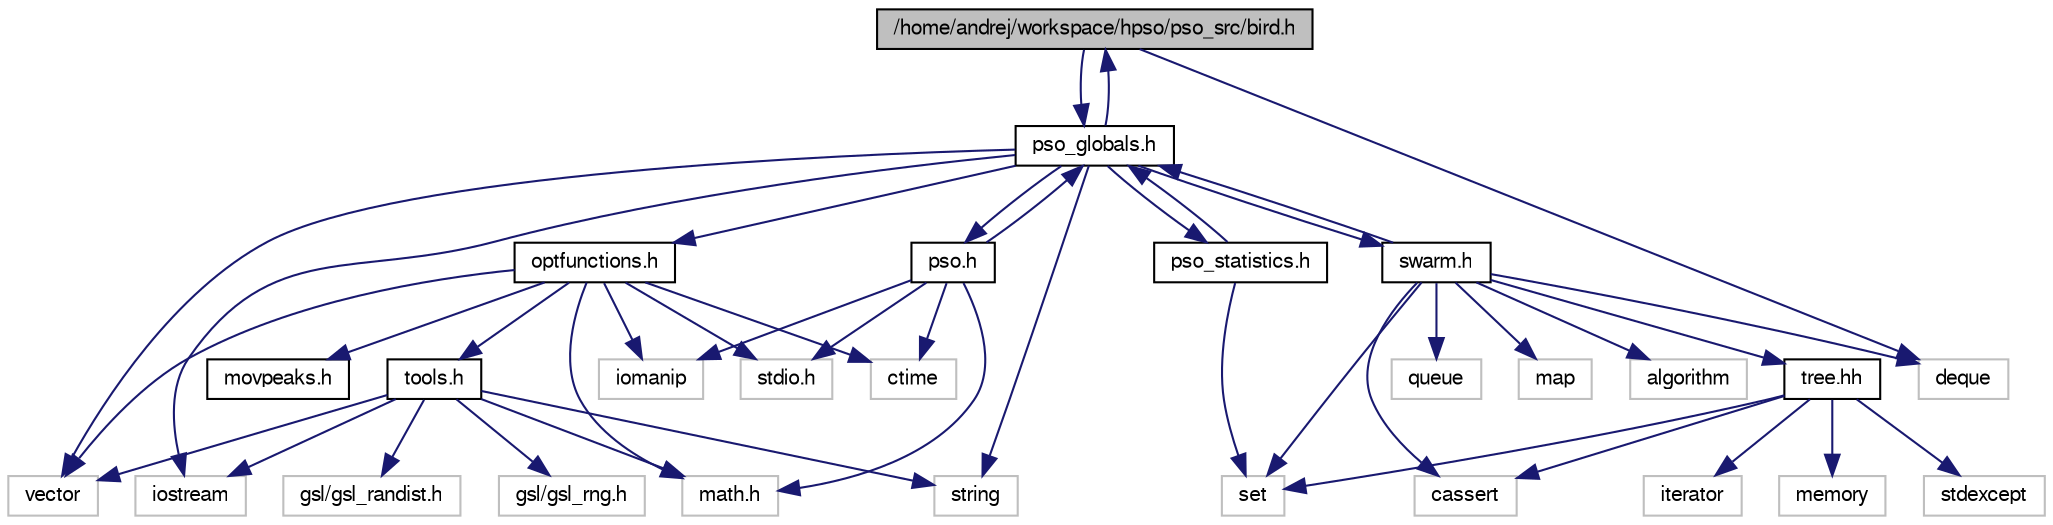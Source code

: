 digraph G
{
  bgcolor="transparent";
  edge [fontname="FreeSans",fontsize=10,labelfontname="FreeSans",labelfontsize=10];
  node [fontname="FreeSans",fontsize=10,shape=record];
  Node1 [label="/home/andrej/workspace/hpso/pso_src/bird.h",height=0.2,width=0.4,color="black", fillcolor="grey75", style="filled" fontcolor="black"];
  Node1 -> Node2 [color="midnightblue",fontsize=10,style="solid"];
  Node2 [label="pso_globals.h",height=0.2,width=0.4,color="black",URL="$pso__globals_8h.html"];
  Node2 -> Node3 [color="midnightblue",fontsize=10,style="solid"];
  Node3 [label="string",height=0.2,width=0.4,color="grey75"];
  Node2 -> Node4 [color="midnightblue",fontsize=10,style="solid"];
  Node4 [label="vector",height=0.2,width=0.4,color="grey75"];
  Node2 -> Node5 [color="midnightblue",fontsize=10,style="solid"];
  Node5 [label="iostream",height=0.2,width=0.4,color="grey75"];
  Node2 -> Node6 [color="midnightblue",fontsize=10,style="solid"];
  Node6 [label="optfunctions.h",height=0.2,width=0.4,color="black",URL="$optfunctions_8h.html"];
  Node6 -> Node7 [color="midnightblue",fontsize=10,style="solid"];
  Node7 [label="stdio.h",height=0.2,width=0.4,color="grey75"];
  Node6 -> Node8 [color="midnightblue",fontsize=10,style="solid"];
  Node8 [label="math.h",height=0.2,width=0.4,color="grey75"];
  Node6 -> Node9 [color="midnightblue",fontsize=10,style="solid"];
  Node9 [label="ctime",height=0.2,width=0.4,color="grey75"];
  Node6 -> Node10 [color="midnightblue",fontsize=10,style="solid"];
  Node10 [label="iomanip",height=0.2,width=0.4,color="grey75"];
  Node6 -> Node4 [color="midnightblue",fontsize=10,style="solid"];
  Node6 -> Node11 [color="midnightblue",fontsize=10,style="solid"];
  Node11 [label="tools.h",height=0.2,width=0.4,color="black",URL="$tools_8h.html"];
  Node11 -> Node5 [color="midnightblue",fontsize=10,style="solid"];
  Node11 -> Node3 [color="midnightblue",fontsize=10,style="solid"];
  Node11 -> Node4 [color="midnightblue",fontsize=10,style="solid"];
  Node11 -> Node12 [color="midnightblue",fontsize=10,style="solid"];
  Node12 [label="gsl/gsl_rng.h",height=0.2,width=0.4,color="grey75"];
  Node11 -> Node13 [color="midnightblue",fontsize=10,style="solid"];
  Node13 [label="gsl/gsl_randist.h",height=0.2,width=0.4,color="grey75"];
  Node11 -> Node8 [color="midnightblue",fontsize=10,style="solid"];
  Node6 -> Node14 [color="midnightblue",fontsize=10,style="solid"];
  Node14 [label="movpeaks.h",height=0.2,width=0.4,color="black",URL="$movpeaks_8h.html"];
  Node2 -> Node15 [color="midnightblue",fontsize=10,style="solid"];
  Node15 [label="pso.h",height=0.2,width=0.4,color="black",URL="$pso_8h.html"];
  Node15 -> Node7 [color="midnightblue",fontsize=10,style="solid"];
  Node15 -> Node8 [color="midnightblue",fontsize=10,style="solid"];
  Node15 -> Node9 [color="midnightblue",fontsize=10,style="solid"];
  Node15 -> Node10 [color="midnightblue",fontsize=10,style="solid"];
  Node15 -> Node2 [color="midnightblue",fontsize=10,style="solid"];
  Node2 -> Node16 [color="midnightblue",fontsize=10,style="solid"];
  Node16 [label="pso_statistics.h",height=0.2,width=0.4,color="black",URL="$pso__statistics_8h.html"];
  Node16 -> Node17 [color="midnightblue",fontsize=10,style="solid"];
  Node17 [label="set",height=0.2,width=0.4,color="grey75"];
  Node16 -> Node2 [color="midnightblue",fontsize=10,style="solid"];
  Node2 -> Node18 [color="midnightblue",fontsize=10,style="solid"];
  Node18 [label="swarm.h",height=0.2,width=0.4,color="black",URL="$swarm_8h.html"];
  Node18 -> Node19 [color="midnightblue",fontsize=10,style="solid"];
  Node19 [label="tree.hh",height=0.2,width=0.4,color="black",URL="$tree_8hh.html"];
  Node19 -> Node20 [color="midnightblue",fontsize=10,style="solid"];
  Node20 [label="cassert",height=0.2,width=0.4,color="grey75"];
  Node19 -> Node21 [color="midnightblue",fontsize=10,style="solid"];
  Node21 [label="memory",height=0.2,width=0.4,color="grey75"];
  Node19 -> Node22 [color="midnightblue",fontsize=10,style="solid"];
  Node22 [label="stdexcept",height=0.2,width=0.4,color="grey75"];
  Node19 -> Node23 [color="midnightblue",fontsize=10,style="solid"];
  Node23 [label="iterator",height=0.2,width=0.4,color="grey75"];
  Node19 -> Node17 [color="midnightblue",fontsize=10,style="solid"];
  Node18 -> Node24 [color="midnightblue",fontsize=10,style="solid"];
  Node24 [label="deque",height=0.2,width=0.4,color="grey75"];
  Node18 -> Node25 [color="midnightblue",fontsize=10,style="solid"];
  Node25 [label="queue",height=0.2,width=0.4,color="grey75"];
  Node18 -> Node17 [color="midnightblue",fontsize=10,style="solid"];
  Node18 -> Node26 [color="midnightblue",fontsize=10,style="solid"];
  Node26 [label="map",height=0.2,width=0.4,color="grey75"];
  Node18 -> Node27 [color="midnightblue",fontsize=10,style="solid"];
  Node27 [label="algorithm",height=0.2,width=0.4,color="grey75"];
  Node18 -> Node20 [color="midnightblue",fontsize=10,style="solid"];
  Node18 -> Node2 [color="midnightblue",fontsize=10,style="solid"];
  Node2 -> Node1 [color="midnightblue",fontsize=10,style="solid"];
  Node1 -> Node24 [color="midnightblue",fontsize=10,style="solid"];
}
